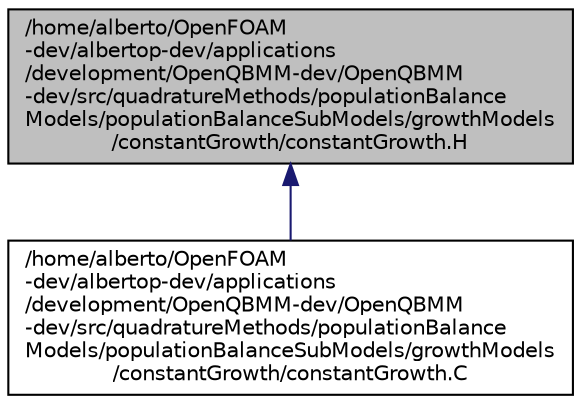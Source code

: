 digraph "/home/alberto/OpenFOAM-dev/albertop-dev/applications/development/OpenQBMM-dev/OpenQBMM-dev/src/quadratureMethods/populationBalanceModels/populationBalanceSubModels/growthModels/constantGrowth/constantGrowth.H"
{
  bgcolor="transparent";
  edge [fontname="Helvetica",fontsize="10",labelfontname="Helvetica",labelfontsize="10"];
  node [fontname="Helvetica",fontsize="10",shape=record];
  Node1 [label="/home/alberto/OpenFOAM\l-dev/albertop-dev/applications\l/development/OpenQBMM-dev/OpenQBMM\l-dev/src/quadratureMethods/populationBalance\lModels/populationBalanceSubModels/growthModels\l/constantGrowth/constantGrowth.H",height=0.2,width=0.4,color="black", fillcolor="grey75", style="filled" fontcolor="black"];
  Node1 -> Node2 [dir="back",color="midnightblue",fontsize="10",style="solid",fontname="Helvetica"];
  Node2 [label="/home/alberto/OpenFOAM\l-dev/albertop-dev/applications\l/development/OpenQBMM-dev/OpenQBMM\l-dev/src/quadratureMethods/populationBalance\lModels/populationBalanceSubModels/growthModels\l/constantGrowth/constantGrowth.C",height=0.2,width=0.4,color="black",URL="$d8/d17/a00114.html"];
}
